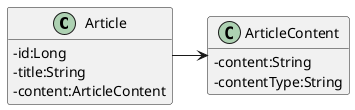@startuml

hide empty methods
hide empty attributes
skinparam ClassAttributeIconSize 0

class "Article" as a {
    -id:Long
    -title:String
    -content:ArticleContent
}

class "ArticleContent" as b {
    -content:String
    -contentType:String
}

a -r-> b

@enduml